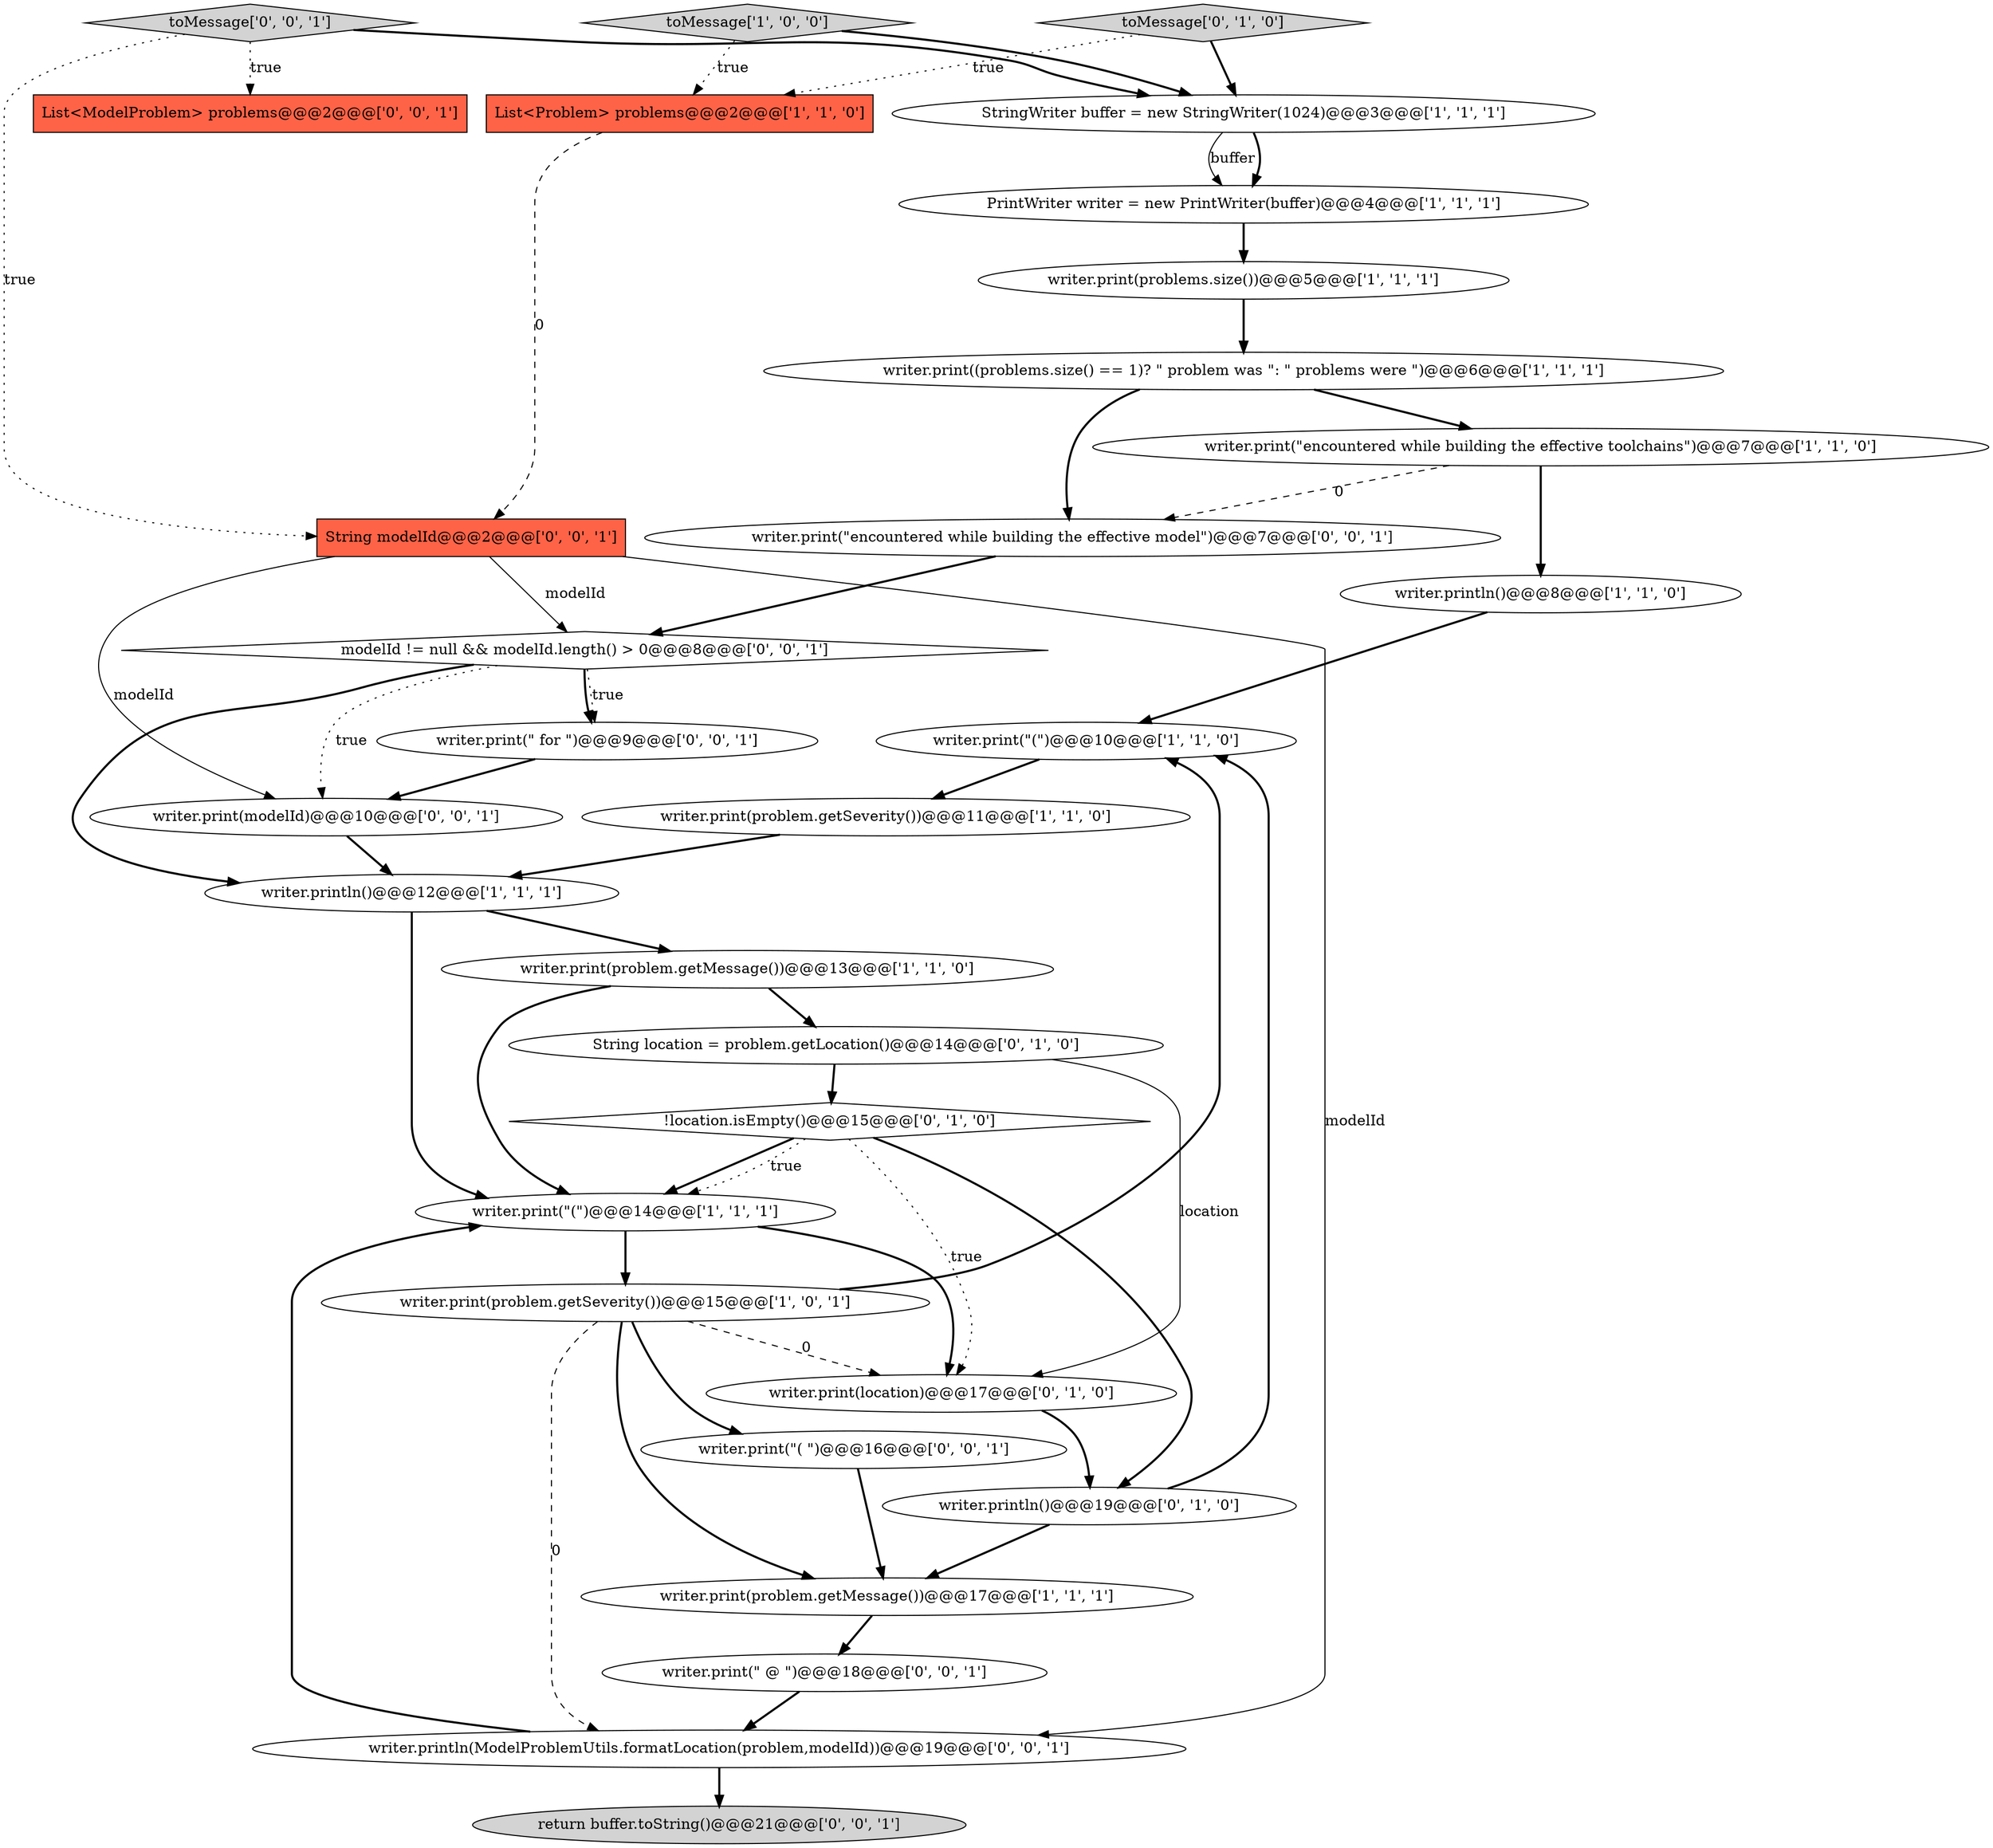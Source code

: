 digraph {
5 [style = filled, label = "writer.print(problems.size())@@@5@@@['1', '1', '1']", fillcolor = white, shape = ellipse image = "AAA0AAABBB1BBB"];
28 [style = filled, label = "writer.print(\"( \")@@@16@@@['0', '0', '1']", fillcolor = white, shape = ellipse image = "AAA0AAABBB3BBB"];
3 [style = filled, label = "writer.println()@@@8@@@['1', '1', '0']", fillcolor = white, shape = ellipse image = "AAA0AAABBB1BBB"];
23 [style = filled, label = "List<ModelProblem> problems@@@2@@@['0', '0', '1']", fillcolor = tomato, shape = box image = "AAA0AAABBB3BBB"];
26 [style = filled, label = "return buffer.toString()@@@21@@@['0', '0', '1']", fillcolor = lightgray, shape = ellipse image = "AAA0AAABBB3BBB"];
4 [style = filled, label = "List<Problem> problems@@@2@@@['1', '1', '0']", fillcolor = tomato, shape = box image = "AAA0AAABBB1BBB"];
6 [style = filled, label = "writer.print(problem.getMessage())@@@17@@@['1', '1', '1']", fillcolor = white, shape = ellipse image = "AAA0AAABBB1BBB"];
2 [style = filled, label = "writer.print((problems.size() == 1)? \" problem was \": \" problems were \")@@@6@@@['1', '1', '1']", fillcolor = white, shape = ellipse image = "AAA0AAABBB1BBB"];
7 [style = filled, label = "writer.print(\"encountered while building the effective toolchains\")@@@7@@@['1', '1', '0']", fillcolor = white, shape = ellipse image = "AAA0AAABBB1BBB"];
11 [style = filled, label = "writer.print(problem.getSeverity())@@@11@@@['1', '1', '0']", fillcolor = white, shape = ellipse image = "AAA0AAABBB1BBB"];
12 [style = filled, label = "writer.print(problem.getMessage())@@@13@@@['1', '1', '0']", fillcolor = white, shape = ellipse image = "AAA0AAABBB1BBB"];
27 [style = filled, label = "writer.print(\" for \")@@@9@@@['0', '0', '1']", fillcolor = white, shape = ellipse image = "AAA0AAABBB3BBB"];
1 [style = filled, label = "PrintWriter writer = new PrintWriter(buffer)@@@4@@@['1', '1', '1']", fillcolor = white, shape = ellipse image = "AAA0AAABBB1BBB"];
22 [style = filled, label = "writer.println(ModelProblemUtils.formatLocation(problem,modelId))@@@19@@@['0', '0', '1']", fillcolor = white, shape = ellipse image = "AAA0AAABBB3BBB"];
13 [style = filled, label = "writer.print(problem.getSeverity())@@@15@@@['1', '0', '1']", fillcolor = white, shape = ellipse image = "AAA0AAABBB1BBB"];
18 [style = filled, label = "toMessage['0', '1', '0']", fillcolor = lightgray, shape = diamond image = "AAA0AAABBB2BBB"];
17 [style = filled, label = "writer.println()@@@19@@@['0', '1', '0']", fillcolor = white, shape = ellipse image = "AAA1AAABBB2BBB"];
30 [style = filled, label = "writer.print(\"encountered while building the effective model\")@@@7@@@['0', '0', '1']", fillcolor = white, shape = ellipse image = "AAA0AAABBB3BBB"];
16 [style = filled, label = "!location.isEmpty()@@@15@@@['0', '1', '0']", fillcolor = white, shape = diamond image = "AAA1AAABBB2BBB"];
14 [style = filled, label = "StringWriter buffer = new StringWriter(1024)@@@3@@@['1', '1', '1']", fillcolor = white, shape = ellipse image = "AAA0AAABBB1BBB"];
10 [style = filled, label = "toMessage['1', '0', '0']", fillcolor = lightgray, shape = diamond image = "AAA0AAABBB1BBB"];
0 [style = filled, label = "writer.print(\"(\")@@@14@@@['1', '1', '1']", fillcolor = white, shape = ellipse image = "AAA0AAABBB1BBB"];
15 [style = filled, label = "String location = problem.getLocation()@@@14@@@['0', '1', '0']", fillcolor = white, shape = ellipse image = "AAA1AAABBB2BBB"];
8 [style = filled, label = "writer.println()@@@12@@@['1', '1', '1']", fillcolor = white, shape = ellipse image = "AAA0AAABBB1BBB"];
24 [style = filled, label = "modelId != null && modelId.length() > 0@@@8@@@['0', '0', '1']", fillcolor = white, shape = diamond image = "AAA0AAABBB3BBB"];
21 [style = filled, label = "writer.print(modelId)@@@10@@@['0', '0', '1']", fillcolor = white, shape = ellipse image = "AAA0AAABBB3BBB"];
25 [style = filled, label = "String modelId@@@2@@@['0', '0', '1']", fillcolor = tomato, shape = box image = "AAA0AAABBB3BBB"];
9 [style = filled, label = "writer.print(\"(\")@@@10@@@['1', '1', '0']", fillcolor = white, shape = ellipse image = "AAA0AAABBB1BBB"];
29 [style = filled, label = "writer.print(\" @ \")@@@18@@@['0', '0', '1']", fillcolor = white, shape = ellipse image = "AAA0AAABBB3BBB"];
20 [style = filled, label = "toMessage['0', '0', '1']", fillcolor = lightgray, shape = diamond image = "AAA0AAABBB3BBB"];
19 [style = filled, label = "writer.print(location)@@@17@@@['0', '1', '0']", fillcolor = white, shape = ellipse image = "AAA1AAABBB2BBB"];
5->2 [style = bold, label=""];
12->0 [style = bold, label=""];
20->25 [style = dotted, label="true"];
9->11 [style = bold, label=""];
8->12 [style = bold, label=""];
8->0 [style = bold, label=""];
2->7 [style = bold, label=""];
22->0 [style = bold, label=""];
12->15 [style = bold, label=""];
13->22 [style = dashed, label="0"];
7->30 [style = dashed, label="0"];
13->6 [style = bold, label=""];
16->0 [style = bold, label=""];
0->19 [style = bold, label=""];
21->8 [style = bold, label=""];
13->19 [style = dashed, label="0"];
13->28 [style = bold, label=""];
24->21 [style = dotted, label="true"];
0->13 [style = bold, label=""];
4->25 [style = dashed, label="0"];
20->23 [style = dotted, label="true"];
14->1 [style = bold, label=""];
7->3 [style = bold, label=""];
28->6 [style = bold, label=""];
15->19 [style = solid, label="location"];
6->29 [style = bold, label=""];
22->26 [style = bold, label=""];
18->4 [style = dotted, label="true"];
17->6 [style = bold, label=""];
10->4 [style = dotted, label="true"];
11->8 [style = bold, label=""];
16->0 [style = dotted, label="true"];
19->17 [style = bold, label=""];
3->9 [style = bold, label=""];
17->9 [style = bold, label=""];
25->21 [style = solid, label="modelId"];
15->16 [style = bold, label=""];
2->30 [style = bold, label=""];
29->22 [style = bold, label=""];
24->27 [style = dotted, label="true"];
16->17 [style = bold, label=""];
24->27 [style = bold, label=""];
13->9 [style = bold, label=""];
25->24 [style = solid, label="modelId"];
18->14 [style = bold, label=""];
24->8 [style = bold, label=""];
20->14 [style = bold, label=""];
10->14 [style = bold, label=""];
30->24 [style = bold, label=""];
14->1 [style = solid, label="buffer"];
27->21 [style = bold, label=""];
25->22 [style = solid, label="modelId"];
16->19 [style = dotted, label="true"];
1->5 [style = bold, label=""];
}
